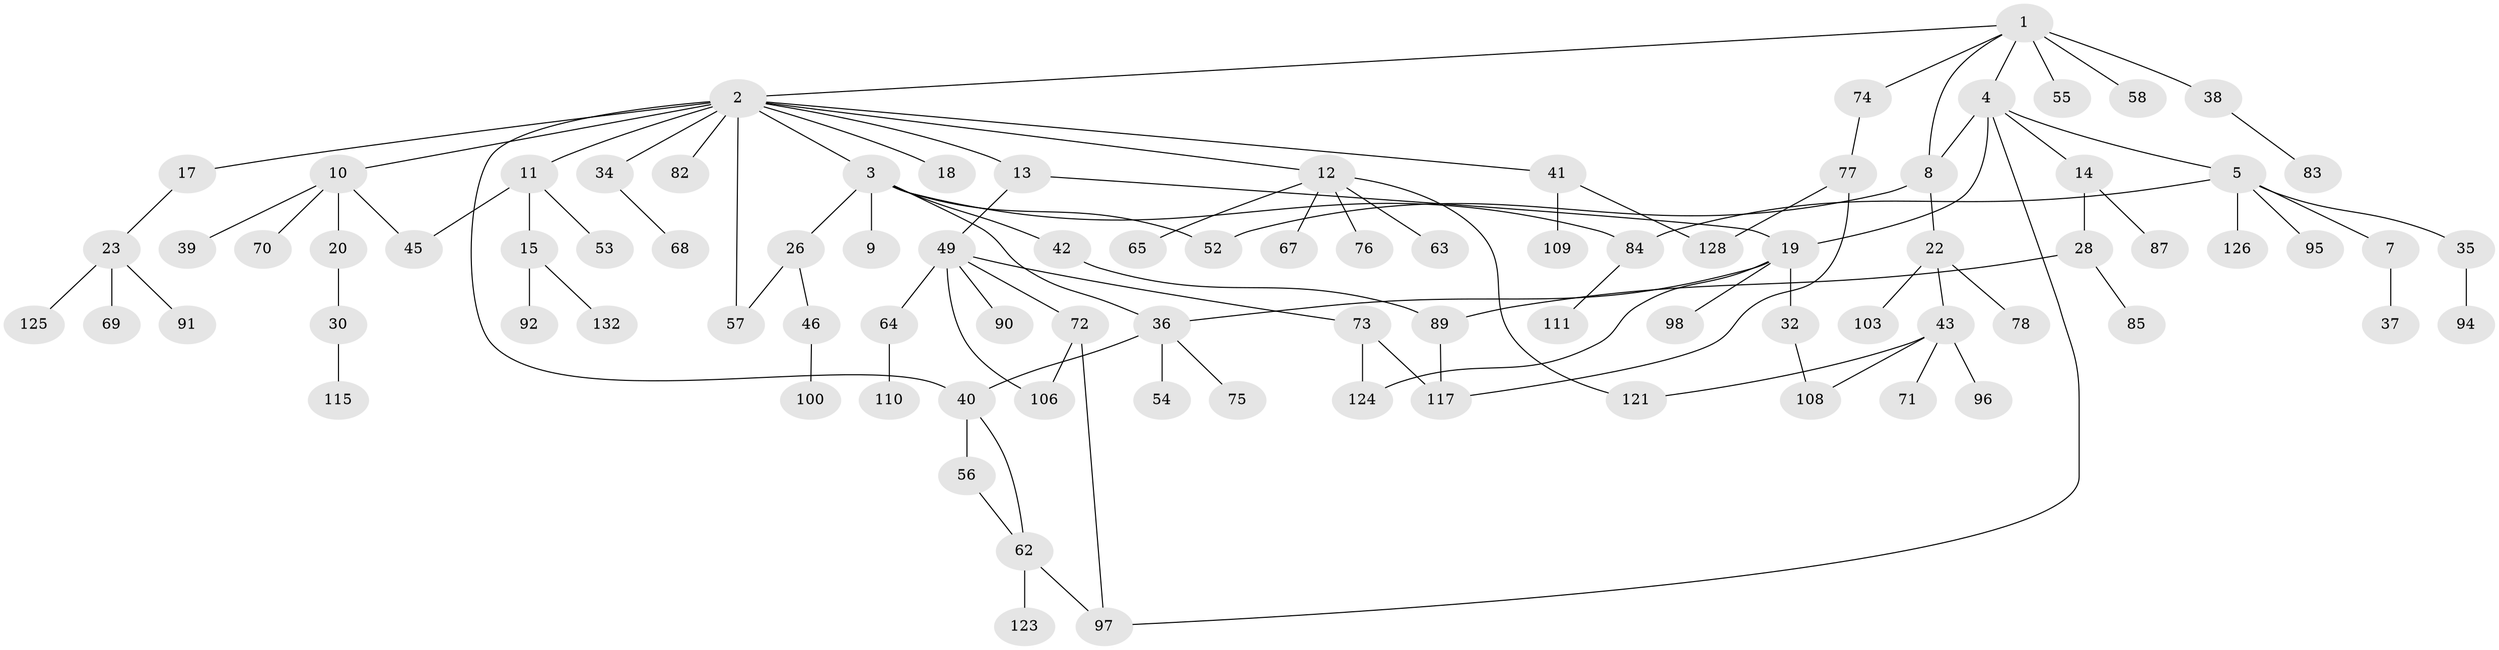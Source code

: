 // original degree distribution, {5: 0.06818181818181818, 9: 0.007575757575757576, 6: 0.030303030303030304, 3: 0.20454545454545456, 1: 0.4090909090909091, 7: 0.007575757575757576, 4: 0.03787878787878788, 2: 0.23484848484848486}
// Generated by graph-tools (version 1.1) at 2025/41/03/06/25 10:41:26]
// undirected, 90 vertices, 108 edges
graph export_dot {
graph [start="1"]
  node [color=gray90,style=filled];
  1 [super="+24"];
  2 [super="+6"];
  3 [super="+59"];
  4 [super="+129"];
  5 [super="+33"];
  7 [super="+16"];
  8 [super="+130"];
  9;
  10;
  11 [super="+27"];
  12 [super="+31"];
  13 [super="+25"];
  14;
  15;
  17;
  18;
  19 [super="+29"];
  20 [super="+21"];
  22 [super="+44"];
  23 [super="+66"];
  26;
  28 [super="+51"];
  30 [super="+114"];
  32;
  34 [super="+86"];
  35 [super="+113"];
  36 [super="+93"];
  37;
  38 [super="+80"];
  39 [super="+101"];
  40 [super="+47"];
  41 [super="+48"];
  42 [super="+79"];
  43 [super="+119"];
  45 [super="+60"];
  46 [super="+127"];
  49 [super="+50"];
  52 [super="+107"];
  53;
  54;
  55 [super="+61"];
  56 [super="+99"];
  57;
  58;
  62 [super="+104"];
  63;
  64 [super="+81"];
  65;
  67;
  68;
  69;
  70 [super="+105"];
  71;
  72;
  73 [super="+102"];
  74;
  75;
  76;
  77 [super="+118"];
  78;
  82;
  83;
  84 [super="+88"];
  85;
  87;
  89 [super="+122"];
  90;
  91;
  92;
  94;
  95;
  96;
  97 [super="+116"];
  98;
  100;
  103;
  106 [super="+112"];
  108;
  109;
  110;
  111;
  115;
  117 [super="+120"];
  121;
  123;
  124;
  125;
  126 [super="+131"];
  128;
  132;
  1 -- 2;
  1 -- 4;
  1 -- 8;
  1 -- 38 [weight=2];
  1 -- 74;
  1 -- 55;
  1 -- 58;
  2 -- 3;
  2 -- 10;
  2 -- 18;
  2 -- 34;
  2 -- 41;
  2 -- 57;
  2 -- 82;
  2 -- 17;
  2 -- 40;
  2 -- 11;
  2 -- 12;
  2 -- 13;
  3 -- 9;
  3 -- 26;
  3 -- 42;
  3 -- 84;
  3 -- 36;
  3 -- 52;
  4 -- 5;
  4 -- 8;
  4 -- 14;
  4 -- 19;
  4 -- 97;
  5 -- 7;
  5 -- 35;
  5 -- 95;
  5 -- 84;
  5 -- 126;
  7 -- 37;
  8 -- 22;
  8 -- 52;
  10 -- 20;
  10 -- 39;
  10 -- 70;
  10 -- 45;
  11 -- 15;
  11 -- 45;
  11 -- 53;
  12 -- 63;
  12 -- 65;
  12 -- 67;
  12 -- 76;
  12 -- 121;
  13 -- 19;
  13 -- 49;
  14 -- 28;
  14 -- 87;
  15 -- 92;
  15 -- 132;
  17 -- 23;
  19 -- 32;
  19 -- 98;
  19 -- 36;
  19 -- 124;
  20 -- 30;
  22 -- 43;
  22 -- 78;
  22 -- 103;
  23 -- 69;
  23 -- 91;
  23 -- 125;
  26 -- 46;
  26 -- 57;
  28 -- 85;
  28 -- 89;
  30 -- 115;
  32 -- 108;
  34 -- 68;
  35 -- 94;
  36 -- 54;
  36 -- 75;
  36 -- 40;
  38 -- 83;
  40 -- 56;
  40 -- 62;
  41 -- 109;
  41 -- 128;
  42 -- 89;
  43 -- 71;
  43 -- 96;
  43 -- 121;
  43 -- 108;
  46 -- 100;
  49 -- 64;
  49 -- 72;
  49 -- 73;
  49 -- 90;
  49 -- 106;
  56 -- 62;
  62 -- 123;
  62 -- 97;
  64 -- 110;
  72 -- 97;
  72 -- 106;
  73 -- 124;
  73 -- 117;
  74 -- 77;
  77 -- 128;
  77 -- 117;
  84 -- 111;
  89 -- 117;
}
